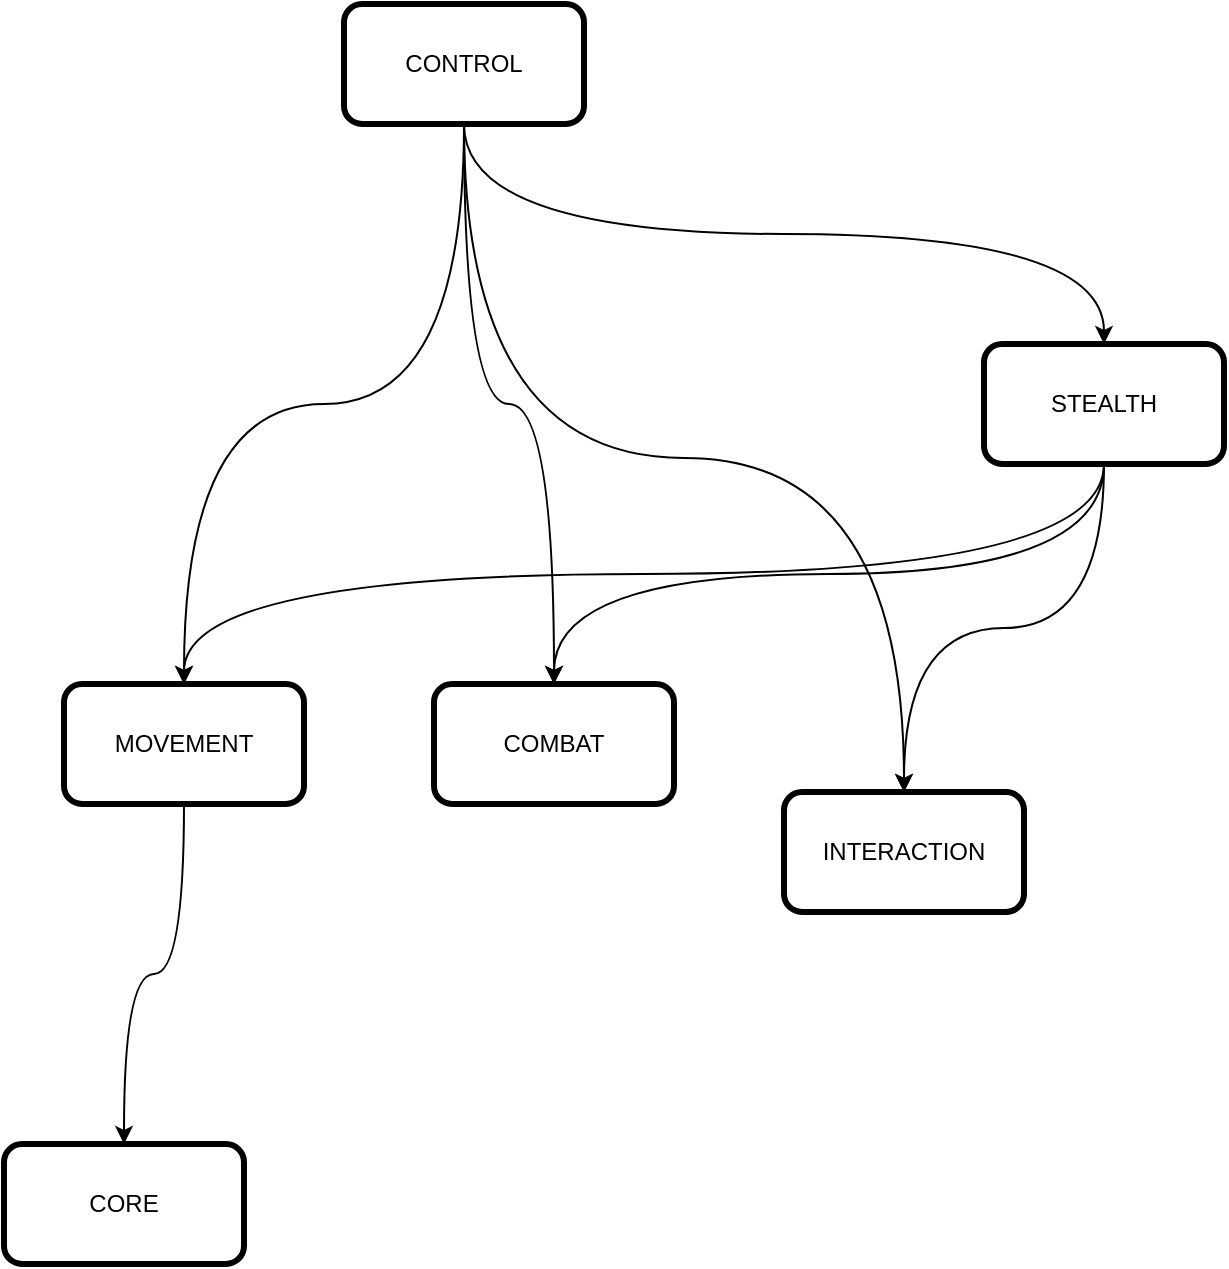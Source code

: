 <mxfile version="13.9.9" type="device"><diagram id="zX314c2a0iVQKS1Djk37" name="Page-1"><mxGraphModel dx="1422" dy="862" grid="1" gridSize="10" guides="1" tooltips="1" connect="1" arrows="1" fold="1" page="1" pageScale="1" pageWidth="1169" pageHeight="827" math="0" shadow="0"><root><mxCell id="0"/><mxCell id="1" parent="0"/><mxCell id="udCCP8bYUFWzeHk0lr8m-1" value="CORE" style="rounded=1;whiteSpace=wrap;html=1;strokeWidth=3;" parent="1" vertex="1"><mxGeometry x="250" y="590" width="120" height="60" as="geometry"/></mxCell><mxCell id="udCCP8bYUFWzeHk0lr8m-6" style="edgeStyle=orthogonalEdgeStyle;rounded=0;orthogonalLoop=1;jettySize=auto;html=1;exitX=0.5;exitY=1;exitDx=0;exitDy=0;entryX=0.5;entryY=0;entryDx=0;entryDy=0;strokeWidth=1;elbow=vertical;curved=1;" parent="1" source="udCCP8bYUFWzeHk0lr8m-2" target="udCCP8bYUFWzeHk0lr8m-4" edge="1"><mxGeometry relative="1" as="geometry"/></mxCell><mxCell id="udCCP8bYUFWzeHk0lr8m-13" style="edgeStyle=orthogonalEdgeStyle;curved=1;rounded=1;sketch=0;orthogonalLoop=1;jettySize=auto;html=1;exitX=0.5;exitY=1;exitDx=0;exitDy=0;" parent="1" source="udCCP8bYUFWzeHk0lr8m-2" target="udCCP8bYUFWzeHk0lr8m-8" edge="1"><mxGeometry relative="1" as="geometry"/></mxCell><mxCell id="udCCP8bYUFWzeHk0lr8m-14" style="edgeStyle=orthogonalEdgeStyle;curved=1;rounded=1;sketch=0;orthogonalLoop=1;jettySize=auto;html=1;exitX=0.5;exitY=1;exitDx=0;exitDy=0;" parent="1" source="udCCP8bYUFWzeHk0lr8m-2" target="udCCP8bYUFWzeHk0lr8m-11" edge="1"><mxGeometry relative="1" as="geometry"/></mxCell><mxCell id="udCCP8bYUFWzeHk0lr8m-17" style="edgeStyle=orthogonalEdgeStyle;curved=1;rounded=1;sketch=0;orthogonalLoop=1;jettySize=auto;html=1;exitX=0.5;exitY=1;exitDx=0;exitDy=0;entryX=0.5;entryY=0;entryDx=0;entryDy=0;strokeWidth=1;" parent="1" source="udCCP8bYUFWzeHk0lr8m-2" target="udCCP8bYUFWzeHk0lr8m-15" edge="1"><mxGeometry relative="1" as="geometry"/></mxCell><mxCell id="udCCP8bYUFWzeHk0lr8m-2" value="CONTROL" style="rounded=1;whiteSpace=wrap;html=1;strokeWidth=3;" parent="1" vertex="1"><mxGeometry x="420" y="20" width="120" height="60" as="geometry"/></mxCell><mxCell id="udCCP8bYUFWzeHk0lr8m-7" style="edgeStyle=orthogonalEdgeStyle;rounded=0;orthogonalLoop=1;jettySize=auto;html=1;exitX=0.5;exitY=1;exitDx=0;exitDy=0;entryX=0.5;entryY=0;entryDx=0;entryDy=0;strokeWidth=1;curved=1;" parent="1" source="udCCP8bYUFWzeHk0lr8m-4" target="udCCP8bYUFWzeHk0lr8m-1" edge="1"><mxGeometry relative="1" as="geometry"/></mxCell><mxCell id="udCCP8bYUFWzeHk0lr8m-4" value="MOVEMENT" style="rounded=1;whiteSpace=wrap;html=1;strokeWidth=3;" parent="1" vertex="1"><mxGeometry x="280" y="360" width="120" height="60" as="geometry"/></mxCell><mxCell id="udCCP8bYUFWzeHk0lr8m-8" value="COMBAT" style="rounded=1;whiteSpace=wrap;html=1;strokeWidth=3;" parent="1" vertex="1"><mxGeometry x="465" y="360" width="120" height="60" as="geometry"/></mxCell><mxCell id="udCCP8bYUFWzeHk0lr8m-11" value="INTERACTION" style="rounded=1;whiteSpace=wrap;html=1;strokeWidth=3;" parent="1" vertex="1"><mxGeometry x="640" y="414" width="120" height="60" as="geometry"/></mxCell><mxCell id="udCCP8bYUFWzeHk0lr8m-18" style="edgeStyle=orthogonalEdgeStyle;curved=1;rounded=1;sketch=0;orthogonalLoop=1;jettySize=auto;html=1;exitX=0.5;exitY=1;exitDx=0;exitDy=0;entryX=0.5;entryY=0;entryDx=0;entryDy=0;strokeWidth=1;" parent="1" source="udCCP8bYUFWzeHk0lr8m-15" target="udCCP8bYUFWzeHk0lr8m-8" edge="1"><mxGeometry relative="1" as="geometry"/></mxCell><mxCell id="udCCP8bYUFWzeHk0lr8m-20" style="edgeStyle=orthogonalEdgeStyle;curved=1;rounded=1;sketch=0;orthogonalLoop=1;jettySize=auto;html=1;exitX=0.5;exitY=1;exitDx=0;exitDy=0;entryX=0.5;entryY=0;entryDx=0;entryDy=0;strokeWidth=1;" parent="1" source="udCCP8bYUFWzeHk0lr8m-15" target="udCCP8bYUFWzeHk0lr8m-4" edge="1"><mxGeometry relative="1" as="geometry"/></mxCell><mxCell id="ux3odXYtAePCOhy4DNpR-2" style="edgeStyle=orthogonalEdgeStyle;curved=1;rounded=1;sketch=0;orthogonalLoop=1;jettySize=auto;html=1;exitX=0.5;exitY=1;exitDx=0;exitDy=0;entryX=0.5;entryY=0;entryDx=0;entryDy=0;" edge="1" parent="1" source="udCCP8bYUFWzeHk0lr8m-15" target="udCCP8bYUFWzeHk0lr8m-11"><mxGeometry relative="1" as="geometry"/></mxCell><mxCell id="udCCP8bYUFWzeHk0lr8m-15" value="STEALTH" style="rounded=1;whiteSpace=wrap;html=1;strokeWidth=3;" parent="1" vertex="1"><mxGeometry x="740" y="190" width="120" height="60" as="geometry"/></mxCell></root></mxGraphModel></diagram></mxfile>